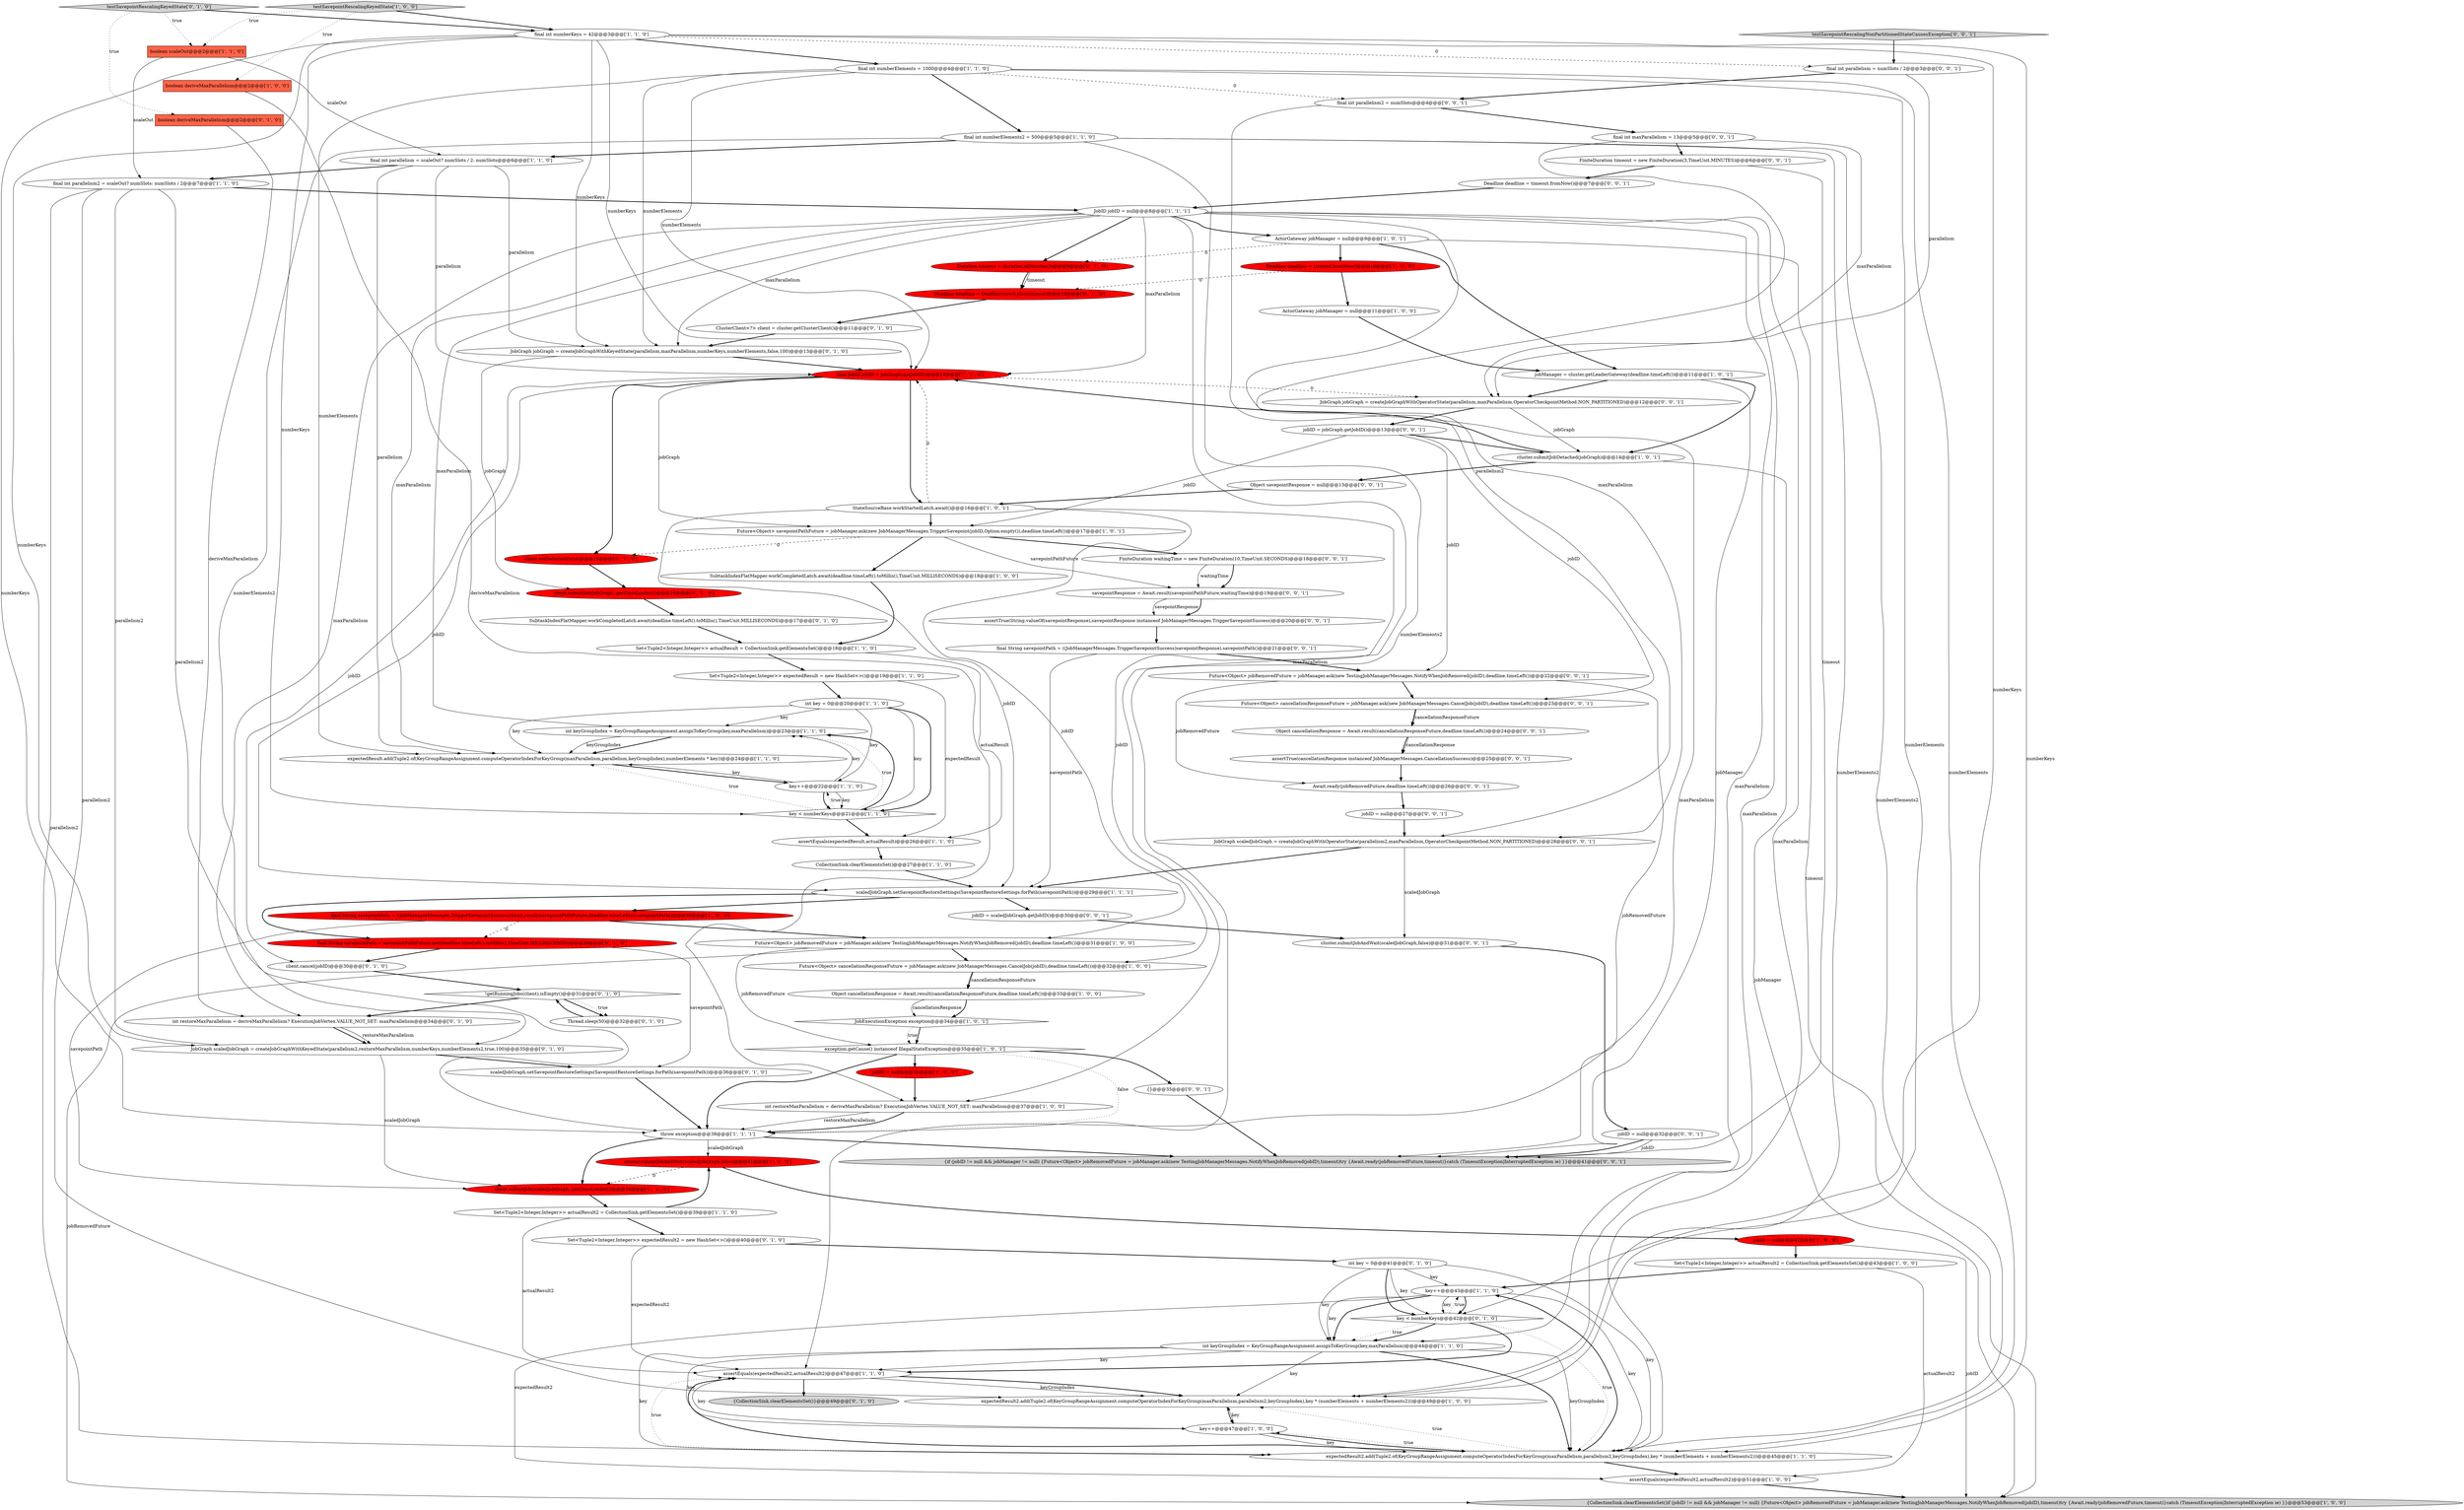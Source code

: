 digraph {
26 [style = filled, label = "cluster.submitJobAndWait(scaledJobGraph,false)@@@41@@@['1', '0', '0']", fillcolor = red, shape = ellipse image = "AAA1AAABBB1BBB"];
91 [style = filled, label = "cluster.submitJobAndWait(scaledJobGraph,false)@@@31@@@['0', '0', '1']", fillcolor = white, shape = ellipse image = "AAA0AAABBB3BBB"];
0 [style = filled, label = "JobExecutionException exception@@@34@@@['1', '0', '1']", fillcolor = white, shape = diamond image = "AAA0AAABBB1BBB"];
21 [style = filled, label = "throw exception@@@38@@@['1', '1', '1']", fillcolor = white, shape = ellipse image = "AAA0AAABBB1BBB"];
25 [style = filled, label = "exception.getCause() instanceof IllegalStateException@@@35@@@['1', '0', '1']", fillcolor = white, shape = diamond image = "AAA0AAABBB1BBB"];
40 [style = filled, label = "assertEquals(expectedResult2,actualResult2)@@@47@@@['1', '1', '0']", fillcolor = white, shape = ellipse image = "AAA0AAABBB1BBB"];
65 [style = filled, label = "key < numberKeys@@@42@@@['0', '1', '0']", fillcolor = white, shape = diamond image = "AAA0AAABBB2BBB"];
14 [style = filled, label = "jobID = null@@@42@@@['1', '0', '0']", fillcolor = red, shape = ellipse image = "AAA1AAABBB1BBB"];
53 [style = filled, label = "testSavepointRescalingKeyedState['0', '1', '0']", fillcolor = lightgray, shape = diamond image = "AAA0AAABBB2BBB"];
56 [style = filled, label = "SubtaskIndexFlatMapper.workCompletedLatch.await(deadline.timeLeft().toMillis(),TimeUnit.MILLISECONDS)@@@17@@@['0', '1', '0']", fillcolor = white, shape = ellipse image = "AAA0AAABBB2BBB"];
85 [style = filled, label = "jobID = jobGraph.getJobID()@@@13@@@['0', '0', '1']", fillcolor = white, shape = ellipse image = "AAA0AAABBB3BBB"];
74 [style = filled, label = "Object cancellationResponse = Await.result(cancellationResponseFuture,deadline.timeLeft())@@@24@@@['0', '0', '1']", fillcolor = white, shape = ellipse image = "AAA0AAABBB3BBB"];
67 [style = filled, label = "client.setDetached(true)@@@15@@@['0', '1', '0']", fillcolor = red, shape = ellipse image = "AAA1AAABBB2BBB"];
76 [style = filled, label = "jobID = null@@@27@@@['0', '0', '1']", fillcolor = white, shape = ellipse image = "AAA0AAABBB3BBB"];
27 [style = filled, label = "ActorGateway jobManager = null@@@11@@@['1', '0', '0']", fillcolor = white, shape = ellipse image = "AAA0AAABBB1BBB"];
19 [style = filled, label = "final int parallelism2 = scaleOut? numSlots: numSlots / 2@@@7@@@['1', '1', '0']", fillcolor = white, shape = ellipse image = "AAA0AAABBB1BBB"];
49 [style = filled, label = "Set<Tuple2<Integer,Integer>> actualResult2 = CollectionSink.getElementsSet()@@@39@@@['1', '1', '0']", fillcolor = white, shape = ellipse image = "AAA0AAABBB1BBB"];
17 [style = filled, label = "testSavepointRescalingKeyedState['1', '0', '0']", fillcolor = lightgray, shape = diamond image = "AAA0AAABBB1BBB"];
86 [style = filled, label = "Deadline deadline = timeout.fromNow()@@@7@@@['0', '0', '1']", fillcolor = white, shape = ellipse image = "AAA0AAABBB3BBB"];
94 [style = filled, label = "Future<Object> cancellationResponseFuture = jobManager.ask(new JobManagerMessages.CancelJob(jobID),deadline.timeLeft())@@@23@@@['0', '0', '1']", fillcolor = white, shape = ellipse image = "AAA0AAABBB3BBB"];
60 [style = filled, label = "JobGraph scaledJobGraph = createJobGraphWithKeyedState(parallelism2,restoreMaxParallelism,numberKeys,numberElements2,true,100)@@@35@@@['0', '1', '0']", fillcolor = white, shape = ellipse image = "AAA0AAABBB2BBB"];
68 [style = filled, label = "client.cancel(jobID)@@@30@@@['0', '1', '0']", fillcolor = white, shape = ellipse image = "AAA0AAABBB2BBB"];
70 [style = filled, label = "final int parallelism2 = numSlots@@@4@@@['0', '0', '1']", fillcolor = white, shape = ellipse image = "AAA0AAABBB3BBB"];
79 [style = filled, label = "JobGraph jobGraph = createJobGraphWithOperatorState(parallelism,maxParallelism,OperatorCheckpointMethod.NON_PARTITIONED)@@@12@@@['0', '0', '1']", fillcolor = white, shape = ellipse image = "AAA0AAABBB3BBB"];
36 [style = filled, label = "StateSourceBase.workStartedLatch.await()@@@16@@@['1', '0', '1']", fillcolor = white, shape = ellipse image = "AAA0AAABBB1BBB"];
81 [style = filled, label = "Future<Object> jobRemovedFuture = jobManager.ask(new TestingJobManagerMessages.NotifyWhenJobRemoved(jobID),deadline.timeLeft())@@@22@@@['0', '0', '1']", fillcolor = white, shape = ellipse image = "AAA0AAABBB3BBB"];
1 [style = filled, label = "int keyGroupIndex = KeyGroupRangeAssignment.assignToKeyGroup(key,maxParallelism)@@@23@@@['1', '1', '0']", fillcolor = white, shape = ellipse image = "AAA0AAABBB1BBB"];
2 [style = filled, label = "final int numberElements2 = 500@@@5@@@['1', '1', '0']", fillcolor = white, shape = ellipse image = "AAA0AAABBB1BBB"];
62 [style = filled, label = "int key = 0@@@41@@@['0', '1', '0']", fillcolor = white, shape = ellipse image = "AAA0AAABBB2BBB"];
31 [style = filled, label = "Deadline deadline = timeout.fromNow()@@@10@@@['1', '0', '0']", fillcolor = red, shape = ellipse image = "AAA1AAABBB1BBB"];
64 [style = filled, label = "!getRunningJobs(client).isEmpty()@@@31@@@['0', '1', '0']", fillcolor = white, shape = diamond image = "AAA0AAABBB2BBB"];
63 [style = filled, label = "int restoreMaxParallelism = deriveMaxParallelism? ExecutionJobVertex.VALUE_NOT_SET: maxParallelism@@@34@@@['0', '1', '0']", fillcolor = white, shape = ellipse image = "AAA0AAABBB2BBB"];
41 [style = filled, label = "key < numberKeys@@@21@@@['1', '1', '0']", fillcolor = white, shape = diamond image = "AAA0AAABBB1BBB"];
46 [style = filled, label = "CollectionSink.clearElementsSet()@@@27@@@['1', '1', '0']", fillcolor = white, shape = ellipse image = "AAA0AAABBB1BBB"];
69 [style = filled, label = "Duration timeout = Duration.ofMinutes(3)@@@9@@@['0', '1', '0']", fillcolor = red, shape = ellipse image = "AAA1AAABBB2BBB"];
32 [style = filled, label = "SubtaskIndexFlatMapper.workCompletedLatch.await(deadline.timeLeft().toMillis(),TimeUnit.MILLISECONDS)@@@18@@@['1', '0', '0']", fillcolor = white, shape = ellipse image = "AAA0AAABBB1BBB"];
83 [style = filled, label = "final int parallelism = numSlots / 2@@@3@@@['0', '0', '1']", fillcolor = white, shape = ellipse image = "AAA0AAABBB3BBB"];
87 [style = filled, label = "jobID = scaledJobGraph.getJobID()@@@30@@@['0', '0', '1']", fillcolor = white, shape = ellipse image = "AAA0AAABBB3BBB"];
89 [style = filled, label = "assertTrue(String.valueOf(savepointResponse),savepointResponse instanceof JobManagerMessages.TriggerSavepointSuccess)@@@20@@@['0', '0', '1']", fillcolor = white, shape = ellipse image = "AAA0AAABBB3BBB"];
45 [style = filled, label = "boolean scaleOut@@@2@@@['1', '1', '0']", fillcolor = tomato, shape = box image = "AAA0AAABBB1BBB"];
73 [style = filled, label = "Await.ready(jobRemovedFuture,deadline.timeLeft())@@@26@@@['0', '0', '1']", fillcolor = white, shape = ellipse image = "AAA0AAABBB3BBB"];
4 [style = filled, label = "int keyGroupIndex = KeyGroupRangeAssignment.assignToKeyGroup(key,maxParallelism)@@@44@@@['1', '1', '0']", fillcolor = white, shape = ellipse image = "AAA0AAABBB1BBB"];
12 [style = filled, label = "Future<Object> jobRemovedFuture = jobManager.ask(new TestingJobManagerMessages.NotifyWhenJobRemoved(jobID),deadline.timeLeft())@@@31@@@['1', '0', '0']", fillcolor = white, shape = ellipse image = "AAA0AAABBB1BBB"];
88 [style = filled, label = "savepointResponse = Await.result(savepointPathFuture,waitingTime)@@@19@@@['0', '0', '1']", fillcolor = white, shape = ellipse image = "AAA0AAABBB3BBB"];
57 [style = filled, label = "ClusterClient<?> client = cluster.getClusterClient()@@@11@@@['0', '1', '0']", fillcolor = white, shape = ellipse image = "AAA0AAABBB2BBB"];
93 [style = filled, label = "{if (jobID != null && jobManager != null) {Future<Object> jobRemovedFuture = jobManager.ask(new TestingJobManagerMessages.NotifyWhenJobRemoved(jobID),timeout)try {Await.ready(jobRemovedFuture,timeout)}catch (TimeoutException|InterruptedException ie) }}@@@41@@@['0', '0', '1']", fillcolor = lightgray, shape = ellipse image = "AAA0AAABBB3BBB"];
43 [style = filled, label = "scaledJobGraph.setSavepointRestoreSettings(SavepointRestoreSettings.forPath(savepointPath))@@@29@@@['1', '1', '1']", fillcolor = white, shape = ellipse image = "AAA0AAABBB1BBB"];
50 [style = filled, label = "scaledJobGraph.setSavepointRestoreSettings(SavepointRestoreSettings.forPath(savepointPath))@@@36@@@['0', '1', '0']", fillcolor = white, shape = ellipse image = "AAA0AAABBB2BBB"];
44 [style = filled, label = "cluster.submitJobDetached(jobGraph)@@@14@@@['1', '0', '1']", fillcolor = white, shape = ellipse image = "AAA0AAABBB1BBB"];
39 [style = filled, label = "Set<Tuple2<Integer,Integer>> actualResult2 = CollectionSink.getElementsSet()@@@43@@@['1', '0', '0']", fillcolor = white, shape = ellipse image = "AAA0AAABBB1BBB"];
84 [style = filled, label = "final int maxParallelism = 13@@@5@@@['0', '0', '1']", fillcolor = white, shape = ellipse image = "AAA0AAABBB3BBB"];
71 [style = filled, label = "FiniteDuration waitingTime = new FiniteDuration(10,TimeUnit.SECONDS)@@@18@@@['0', '0', '1']", fillcolor = white, shape = ellipse image = "AAA0AAABBB3BBB"];
80 [style = filled, label = "JobGraph scaledJobGraph = createJobGraphWithOperatorState(parallelism2,maxParallelism,OperatorCheckpointMethod.NON_PARTITIONED)@@@28@@@['0', '0', '1']", fillcolor = white, shape = ellipse image = "AAA0AAABBB3BBB"];
78 [style = filled, label = "Object savepointResponse = null@@@15@@@['0', '0', '1']", fillcolor = white, shape = ellipse image = "AAA0AAABBB3BBB"];
16 [style = filled, label = "Object cancellationResponse = Await.result(cancellationResponseFuture,deadline.timeLeft())@@@33@@@['1', '0', '0']", fillcolor = white, shape = ellipse image = "AAA0AAABBB1BBB"];
77 [style = filled, label = "{}@@@35@@@['0', '0', '1']", fillcolor = white, shape = ellipse image = "AAA0AAABBB3BBB"];
29 [style = filled, label = "final int numberElements = 1000@@@4@@@['1', '1', '0']", fillcolor = white, shape = ellipse image = "AAA0AAABBB1BBB"];
66 [style = filled, label = "client.submitJob(jobGraph,.getClassLoader())@@@16@@@['0', '1', '0']", fillcolor = red, shape = ellipse image = "AAA1AAABBB2BBB"];
75 [style = filled, label = "jobID = null@@@32@@@['0', '0', '1']", fillcolor = white, shape = ellipse image = "AAA0AAABBB3BBB"];
8 [style = filled, label = "assertEquals(expectedResult,actualResult)@@@26@@@['1', '1', '0']", fillcolor = white, shape = ellipse image = "AAA0AAABBB1BBB"];
9 [style = filled, label = "expectedResult2.add(Tuple2.of(KeyGroupRangeAssignment.computeOperatorIndexForKeyGroup(maxParallelism,parallelism2,keyGroupIndex),key * (numberElements + numberElements2)))@@@49@@@['1', '0', '0']", fillcolor = white, shape = ellipse image = "AAA0AAABBB1BBB"];
51 [style = filled, label = "Set<Tuple2<Integer,Integer>> expectedResult2 = new HashSet<>()@@@40@@@['0', '1', '0']", fillcolor = white, shape = ellipse image = "AAA0AAABBB2BBB"];
59 [style = filled, label = "final String savepointPath = savepointPathFuture.get(deadline.timeLeft().toMillis(),TimeUnit.MILLISECONDS)@@@29@@@['0', '1', '0']", fillcolor = red, shape = ellipse image = "AAA1AAABBB2BBB"];
90 [style = filled, label = "testSavepointRescalingNonPartitionedStateCausesException['0', '0', '1']", fillcolor = lightgray, shape = diamond image = "AAA0AAABBB3BBB"];
22 [style = filled, label = "int key = 0@@@20@@@['1', '1', '0']", fillcolor = white, shape = ellipse image = "AAA0AAABBB1BBB"];
61 [style = filled, label = "{CollectionSink.clearElementsSet()}@@@49@@@['0', '1', '0']", fillcolor = lightgray, shape = ellipse image = "AAA0AAABBB2BBB"];
33 [style = filled, label = "int restoreMaxParallelism = deriveMaxParallelism? ExecutionJobVertex.VALUE_NOT_SET: maxParallelism@@@37@@@['1', '0', '0']", fillcolor = white, shape = ellipse image = "AAA0AAABBB1BBB"];
42 [style = filled, label = "final int numberKeys = 42@@@3@@@['1', '1', '0']", fillcolor = white, shape = ellipse image = "AAA0AAABBB1BBB"];
47 [style = filled, label = "assertEquals(expectedResult2,actualResult2)@@@51@@@['1', '0', '0']", fillcolor = white, shape = ellipse image = "AAA0AAABBB1BBB"];
37 [style = filled, label = "key++@@@43@@@['1', '1', '0']", fillcolor = white, shape = ellipse image = "AAA0AAABBB1BBB"];
13 [style = filled, label = "client.submitJob(scaledJobGraph,.getClassLoader())@@@38@@@['1', '1', '0']", fillcolor = red, shape = ellipse image = "AAA1AAABBB1BBB"];
24 [style = filled, label = "JobID jobID = null@@@8@@@['1', '1', '1']", fillcolor = white, shape = ellipse image = "AAA0AAABBB1BBB"];
52 [style = filled, label = "boolean deriveMaxParallelism@@@2@@@['0', '1', '0']", fillcolor = tomato, shape = box image = "AAA0AAABBB2BBB"];
30 [style = filled, label = "jobID = null@@@36@@@['1', '0', '0']", fillcolor = red, shape = ellipse image = "AAA1AAABBB1BBB"];
48 [style = filled, label = "jobManager = cluster.getLeaderGateway(deadline.timeLeft())@@@11@@@['1', '0', '1']", fillcolor = white, shape = ellipse image = "AAA0AAABBB1BBB"];
82 [style = filled, label = "FiniteDuration timeout = new FiniteDuration(3,TimeUnit.MINUTES)@@@6@@@['0', '0', '1']", fillcolor = white, shape = ellipse image = "AAA0AAABBB3BBB"];
92 [style = filled, label = "assertTrue(cancellationResponse instanceof JobManagerMessages.CancellationSuccess)@@@25@@@['0', '0', '1']", fillcolor = white, shape = ellipse image = "AAA0AAABBB3BBB"];
23 [style = filled, label = "final JobID jobID = jobGraph.getJobID()@@@14@@@['1', '1', '0']", fillcolor = red, shape = ellipse image = "AAA1AAABBB1BBB"];
11 [style = filled, label = "boolean deriveMaxParallelism@@@2@@@['1', '0', '0']", fillcolor = tomato, shape = box image = "AAA0AAABBB1BBB"];
72 [style = filled, label = "final String savepointPath = ((JobManagerMessages.TriggerSavepointSuccess)savepointResponse).savepointPath()@@@21@@@['0', '0', '1']", fillcolor = white, shape = ellipse image = "AAA0AAABBB3BBB"];
6 [style = filled, label = "expectedResult2.add(Tuple2.of(KeyGroupRangeAssignment.computeOperatorIndexForKeyGroup(maxParallelism,parallelism2,keyGroupIndex),key * (numberElements + numberElements2)))@@@45@@@['1', '1', '0']", fillcolor = white, shape = ellipse image = "AAA0AAABBB1BBB"];
28 [style = filled, label = "Future<Object> savepointPathFuture = jobManager.ask(new JobManagerMessages.TriggerSavepoint(jobID,Option.empty()),deadline.timeLeft())@@@17@@@['1', '0', '1']", fillcolor = white, shape = ellipse image = "AAA0AAABBB1BBB"];
7 [style = filled, label = "Set<Tuple2<Integer,Integer>> expectedResult = new HashSet<>()@@@19@@@['1', '1', '0']", fillcolor = white, shape = ellipse image = "AAA0AAABBB1BBB"];
55 [style = filled, label = "Deadline deadline = Deadline.now().plus(timeout)@@@10@@@['0', '1', '0']", fillcolor = red, shape = ellipse image = "AAA1AAABBB2BBB"];
20 [style = filled, label = "ActorGateway jobManager = null@@@9@@@['1', '0', '1']", fillcolor = white, shape = ellipse image = "AAA0AAABBB1BBB"];
3 [style = filled, label = "Set<Tuple2<Integer,Integer>> actualResult = CollectionSink.getElementsSet()@@@18@@@['1', '1', '0']", fillcolor = white, shape = ellipse image = "AAA0AAABBB1BBB"];
38 [style = filled, label = "expectedResult.add(Tuple2.of(KeyGroupRangeAssignment.computeOperatorIndexForKeyGroup(maxParallelism,parallelism,keyGroupIndex),numberElements * key))@@@24@@@['1', '1', '0']", fillcolor = white, shape = ellipse image = "AAA0AAABBB1BBB"];
5 [style = filled, label = "final String savepointPath = ((JobManagerMessages.TriggerSavepointSuccess)Await.result(savepointPathFuture,deadline.timeLeft())).savepointPath()@@@30@@@['1', '0', '0']", fillcolor = red, shape = ellipse image = "AAA1AAABBB1BBB"];
10 [style = filled, label = "final int parallelism = scaleOut? numSlots / 2: numSlots@@@6@@@['1', '1', '0']", fillcolor = white, shape = ellipse image = "AAA0AAABBB1BBB"];
34 [style = filled, label = "key++@@@47@@@['1', '0', '0']", fillcolor = white, shape = ellipse image = "AAA0AAABBB1BBB"];
35 [style = filled, label = "key++@@@22@@@['1', '1', '0']", fillcolor = white, shape = ellipse image = "AAA0AAABBB1BBB"];
15 [style = filled, label = "{CollectionSink.clearElementsSet()if (jobID != null && jobManager != null) {Future<Object> jobRemovedFuture = jobManager.ask(new TestingJobManagerMessages.NotifyWhenJobRemoved(jobID),timeout)try {Await.ready(jobRemovedFuture,timeout)}catch (TimeoutException|InterruptedException ie) }}@@@53@@@['1', '0', '0']", fillcolor = lightgray, shape = ellipse image = "AAA0AAABBB1BBB"];
54 [style = filled, label = "Thread.sleep(50)@@@32@@@['0', '1', '0']", fillcolor = white, shape = ellipse image = "AAA0AAABBB2BBB"];
58 [style = filled, label = "JobGraph jobGraph = createJobGraphWithKeyedState(parallelism,maxParallelism,numberKeys,numberElements,false,100)@@@13@@@['0', '1', '0']", fillcolor = white, shape = ellipse image = "AAA0AAABBB2BBB"];
18 [style = filled, label = "Future<Object> cancellationResponseFuture = jobManager.ask(new JobManagerMessages.CancelJob(jobID),deadline.timeLeft())@@@32@@@['1', '0', '0']", fillcolor = white, shape = ellipse image = "AAA0AAABBB1BBB"];
78->36 [style = bold, label=""];
16->0 [style = bold, label=""];
10->23 [style = solid, label="parallelism"];
90->83 [style = bold, label=""];
35->41 [style = bold, label=""];
41->8 [style = bold, label=""];
42->21 [style = solid, label="numberKeys"];
29->58 [style = solid, label="numberElements"];
10->19 [style = bold, label=""];
25->30 [style = bold, label=""];
56->3 [style = bold, label=""];
2->9 [style = solid, label="numberElements2"];
22->1 [style = solid, label="key"];
36->28 [style = bold, label=""];
53->52 [style = dotted, label="true"];
49->51 [style = bold, label=""];
81->94 [style = bold, label=""];
60->50 [style = bold, label=""];
13->49 [style = bold, label=""];
57->58 [style = bold, label=""];
37->6 [style = solid, label="key"];
23->67 [style = bold, label=""];
41->1 [style = dotted, label="true"];
35->1 [style = solid, label="key"];
74->92 [style = bold, label=""];
0->25 [style = dotted, label="true"];
42->29 [style = bold, label=""];
41->38 [style = dotted, label="true"];
29->6 [style = solid, label="numberElements"];
12->15 [style = solid, label="jobRemovedFuture"];
69->55 [style = bold, label=""];
19->24 [style = bold, label=""];
4->34 [style = solid, label="key"];
44->23 [style = bold, label=""];
31->55 [style = dashed, label="0"];
29->2 [style = bold, label=""];
55->57 [style = bold, label=""];
10->58 [style = solid, label="parallelism"];
0->25 [style = bold, label=""];
24->33 [style = solid, label="maxParallelism"];
24->38 [style = solid, label="maxParallelism"];
62->65 [style = bold, label=""];
20->48 [style = bold, label=""];
40->9 [style = solid, label="keyGroupIndex"];
12->18 [style = bold, label=""];
28->88 [style = solid, label="savepointPathFuture"];
36->12 [style = solid, label="jobID"];
77->93 [style = bold, label=""];
65->37 [style = dotted, label="true"];
23->36 [style = bold, label=""];
34->40 [style = solid, label="key"];
91->75 [style = bold, label=""];
73->76 [style = bold, label=""];
44->15 [style = solid, label="jobManager"];
19->6 [style = solid, label="parallelism2"];
32->3 [style = bold, label=""];
25->21 [style = bold, label=""];
71->88 [style = solid, label="waitingTime"];
1->38 [style = bold, label=""];
21->13 [style = bold, label=""];
89->72 [style = bold, label=""];
40->61 [style = bold, label=""];
59->50 [style = solid, label="savepointPath"];
11->33 [style = solid, label="deriveMaxParallelism"];
33->21 [style = solid, label="restoreMaxParallelism"];
86->24 [style = bold, label=""];
76->80 [style = bold, label=""];
2->60 [style = solid, label="numberElements2"];
22->41 [style = bold, label=""];
26->14 [style = bold, label=""];
69->55 [style = solid, label="timeout"];
4->9 [style = solid, label="key"];
82->93 [style = solid, label="timeout"];
23->79 [style = dashed, label="0"];
20->31 [style = bold, label=""];
29->23 [style = solid, label="numberElements"];
48->44 [style = bold, label=""];
10->38 [style = solid, label="parallelism"];
37->4 [style = solid, label="key"];
70->84 [style = bold, label=""];
17->42 [style = bold, label=""];
70->80 [style = solid, label="parallelism2"];
24->9 [style = solid, label="maxParallelism"];
19->21 [style = solid, label="parallelism2"];
24->20 [style = bold, label=""];
59->68 [style = bold, label=""];
42->41 [style = solid, label="numberKeys"];
87->91 [style = bold, label=""];
19->60 [style = solid, label="parallelism2"];
81->73 [style = solid, label="jobRemovedFuture"];
31->27 [style = bold, label=""];
42->58 [style = solid, label="numberKeys"];
3->7 [style = bold, label=""];
92->73 [style = bold, label=""];
45->19 [style = solid, label="scaleOut"];
12->25 [style = solid, label="jobRemovedFuture"];
34->6 [style = solid, label="key"];
51->40 [style = solid, label="expectedResult2"];
36->43 [style = solid, label="jobID"];
5->59 [style = dashed, label="0"];
80->43 [style = bold, label=""];
28->67 [style = dashed, label="0"];
24->63 [style = solid, label="maxParallelism"];
81->93 [style = solid, label="jobRemovedFuture"];
38->35 [style = bold, label=""];
14->39 [style = bold, label=""];
94->74 [style = solid, label="cancellationResponseFuture"];
6->47 [style = bold, label=""];
72->43 [style = solid, label="savepointPath"];
46->43 [style = bold, label=""];
39->37 [style = bold, label=""];
6->40 [style = dotted, label="true"];
24->1 [style = solid, label="maxParallelism"];
54->64 [style = bold, label=""];
65->40 [style = bold, label=""];
82->86 [style = bold, label=""];
21->93 [style = bold, label=""];
80->91 [style = solid, label="scaledJobGraph"];
1->38 [style = solid, label="keyGroupIndex"];
43->59 [style = bold, label=""];
94->74 [style = bold, label=""];
5->13 [style = solid, label="savepointPath"];
67->66 [style = bold, label=""];
30->33 [style = bold, label=""];
24->69 [style = bold, label=""];
51->62 [style = bold, label=""];
41->35 [style = dotted, label="true"];
42->23 [style = solid, label="numberKeys"];
2->6 [style = solid, label="numberElements2"];
26->13 [style = dashed, label="0"];
52->63 [style = solid, label="deriveMaxParallelism"];
53->42 [style = bold, label=""];
84->80 [style = solid, label="maxParallelism"];
19->9 [style = solid, label="parallelism2"];
88->89 [style = solid, label="savepointResponse"];
44->78 [style = bold, label=""];
40->9 [style = bold, label=""];
20->15 [style = solid, label="timeout"];
17->45 [style = dotted, label="true"];
53->45 [style = dotted, label="true"];
83->70 [style = bold, label=""];
2->10 [style = bold, label=""];
37->65 [style = solid, label="key"];
79->44 [style = solid, label="jobGraph"];
16->0 [style = solid, label="cancellationResponse"];
37->65 [style = bold, label=""];
22->35 [style = solid, label="key"];
28->32 [style = bold, label=""];
35->41 [style = solid, label="key"];
4->6 [style = solid, label="keyGroupIndex"];
6->37 [style = bold, label=""];
7->22 [style = bold, label=""];
18->16 [style = solid, label="cancellationResponseFuture"];
63->60 [style = bold, label=""];
72->81 [style = bold, label=""];
75->93 [style = solid, label="jobID"];
4->6 [style = solid, label="key"];
63->60 [style = solid, label="restoreMaxParallelism"];
43->5 [style = bold, label=""];
58->23 [style = bold, label=""];
71->88 [style = bold, label=""];
7->8 [style = solid, label="expectedResult"];
6->9 [style = dotted, label="true"];
3->8 [style = solid, label="actualResult"];
24->58 [style = solid, label="maxParallelism"];
21->26 [style = solid, label="scaledJobGraph"];
42->60 [style = solid, label="numberKeys"];
24->4 [style = solid, label="maxParallelism"];
62->4 [style = solid, label="key"];
37->47 [style = solid, label="expectedResult2"];
4->40 [style = solid, label="key"];
39->47 [style = solid, label="actualResult2"];
14->15 [style = solid, label="jobID"];
85->44 [style = bold, label=""];
83->79 [style = solid, label="parallelism"];
42->6 [style = solid, label="numberKeys"];
65->4 [style = dotted, label="true"];
24->23 [style = solid, label="maxParallelism"];
85->81 [style = solid, label="jobID"];
68->64 [style = bold, label=""];
18->16 [style = bold, label=""];
17->11 [style = dotted, label="true"];
42->65 [style = solid, label="numberKeys"];
23->68 [style = solid, label="jobID"];
60->13 [style = solid, label="scaledJobGraph"];
45->10 [style = solid, label="scaleOut"];
47->15 [style = bold, label=""];
65->6 [style = dotted, label="true"];
48->93 [style = solid, label="jobManager"];
4->6 [style = bold, label=""];
34->9 [style = solid, label="key"];
24->6 [style = solid, label="maxParallelism"];
29->70 [style = dashed, label="0"];
64->63 [style = bold, label=""];
88->89 [style = bold, label=""];
42->83 [style = dashed, label="0"];
65->4 [style = bold, label=""];
84->82 [style = bold, label=""];
41->1 [style = bold, label=""];
62->37 [style = solid, label="key"];
64->54 [style = bold, label=""];
43->87 [style = bold, label=""];
29->38 [style = solid, label="numberElements"];
37->4 [style = bold, label=""];
58->66 [style = solid, label="jobGraph"];
79->85 [style = bold, label=""];
85->94 [style = solid, label="jobID"];
62->6 [style = solid, label="key"];
2->21 [style = solid, label="numberElements2"];
36->18 [style = solid, label="jobID"];
22->38 [style = solid, label="key"];
62->65 [style = solid, label="key"];
8->46 [style = bold, label=""];
25->21 [style = dotted, label="false"];
24->40 [style = solid, label="maxParallelism"];
23->28 [style = solid, label="jobGraph"];
5->12 [style = bold, label=""];
6->40 [style = bold, label=""];
34->6 [style = bold, label=""];
84->79 [style = solid, label="maxParallelism"];
28->71 [style = bold, label=""];
36->23 [style = dashed, label="0"];
29->9 [style = solid, label="numberElements"];
74->92 [style = solid, label="cancellationResponse"];
27->48 [style = bold, label=""];
75->93 [style = bold, label=""];
6->34 [style = dotted, label="true"];
20->69 [style = dashed, label="0"];
49->40 [style = solid, label="actualResult2"];
85->28 [style = solid, label="jobID"];
25->77 [style = bold, label=""];
49->26 [style = bold, label=""];
33->21 [style = bold, label=""];
22->41 [style = solid, label="key"];
35->38 [style = solid, label="key"];
50->21 [style = bold, label=""];
64->54 [style = dotted, label="true"];
48->79 [style = bold, label=""];
66->56 [style = bold, label=""];
23->43 [style = solid, label="jobID"];
9->34 [style = bold, label=""];
}

